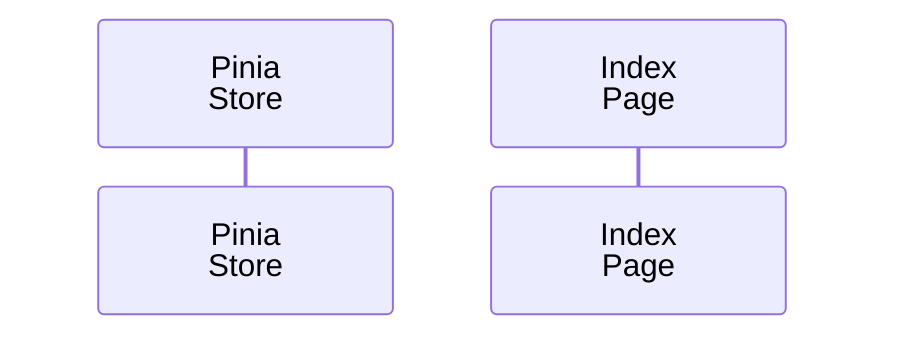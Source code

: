 %% store имеет типы 
%% provide имеет типы
%% inject имеет типы


sequenceDiagram
    participant store as Pinia <br> Store
    participant page as Index <br> Page



    %% participant Client as Client <br> (Browser)
    %% participant Server as App Backend

    %% Client->>Client: Check session (e.g., localStorage / cookies)
    %% alt nuxt-session cookie present
    %%     Client->>Server: Validate session by token
    %%     Server-->>Client: Return authenticated user
    %% else nuxt-session not present
    %%     Client->>Server: Request login with GitHub
        
    %%     Server-->>Client: Redirect to GitHub OAuth URL <br> (with client_id, redirect_uri)
    %%     create participant GitHub as GitHub <br> OAuth Server        
    %%     Client->>GitHub: Go to GitHub OAuth page
    %%     GitHub-->>Client: Ask user to authorize app
    %%     alt user authorizes
    %%         GitHub-->>Client: Redirect back to App <br> (with ?code=XXX)
    %%         Client->>Server: Send code to backend
    %%         Server->>GitHub: Exchange code for access_token
    %%         GitHub-->>Server: Send access_token
    %%      Server->>GitHub: Fetch user info via API
    %%         GitHub-->>Server: Return user data
    %%         Server->>Client: Set session cookie/token
    %%         Server-->>Client: Return authenticated user
    %%     else user denies access
    %%         GitHub-->>Client: Redirect back with error
    %%         Client->>Server: Handle error
    %%     end
    %% end
